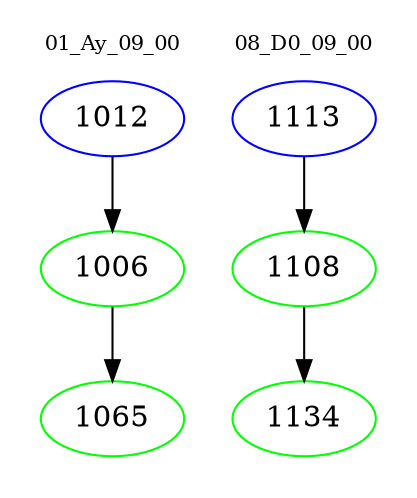 digraph{
subgraph cluster_0 {
color = white
label = "01_Ay_09_00";
fontsize=10;
T0_1012 [label="1012", color="blue"]
T0_1012 -> T0_1006 [color="black"]
T0_1006 [label="1006", color="green"]
T0_1006 -> T0_1065 [color="black"]
T0_1065 [label="1065", color="green"]
}
subgraph cluster_1 {
color = white
label = "08_D0_09_00";
fontsize=10;
T1_1113 [label="1113", color="blue"]
T1_1113 -> T1_1108 [color="black"]
T1_1108 [label="1108", color="green"]
T1_1108 -> T1_1134 [color="black"]
T1_1134 [label="1134", color="green"]
}
}
